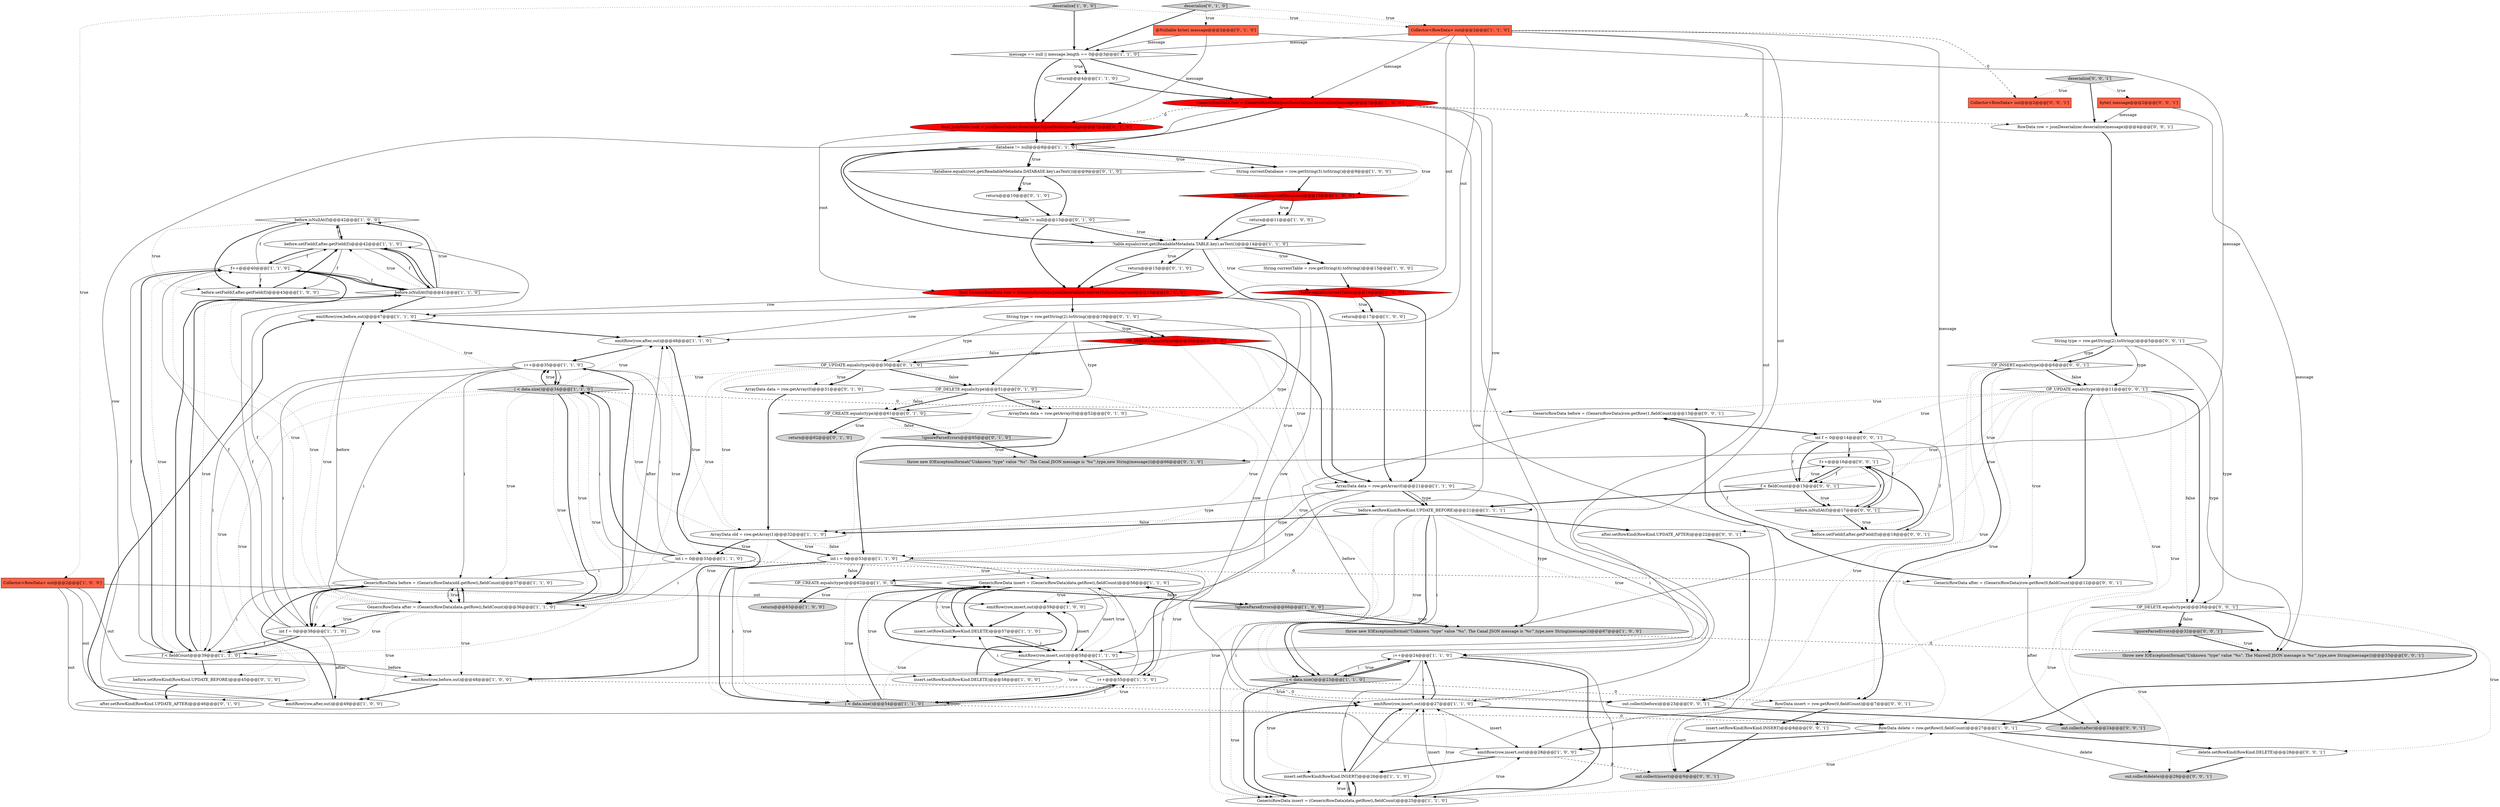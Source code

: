 digraph {
33 [style = filled, label = "before.isNullAt(f)@@@42@@@['1', '0', '0']", fillcolor = white, shape = diamond image = "AAA0AAABBB1BBB"];
28 [style = filled, label = "emitRow(row,insert,out)@@@59@@@['1', '0', '0']", fillcolor = white, shape = ellipse image = "AAA0AAABBB1BBB"];
80 [style = filled, label = "delete.setRowKind(RowKind.DELETE)@@@28@@@['0', '0', '1']", fillcolor = white, shape = ellipse image = "AAA0AAABBB3BBB"];
93 [style = filled, label = "int f = 0@@@14@@@['0', '0', '1']", fillcolor = white, shape = ellipse image = "AAA0AAABBB3BBB"];
39 [style = filled, label = "RowData delete = row.getRow(0,fieldCount)@@@27@@@['1', '0', '1']", fillcolor = white, shape = ellipse image = "AAA0AAABBB1BBB"];
23 [style = filled, label = "return@@@4@@@['1', '1', '0']", fillcolor = white, shape = ellipse image = "AAA0AAABBB1BBB"];
56 [style = filled, label = "throw new IOException(format(\"Unknown \"type\" value \"%s\". The Canal JSON message is '%s'\",type,new String(message)))@@@66@@@['0', '1', '0']", fillcolor = lightgray, shape = ellipse image = "AAA0AAABBB2BBB"];
25 [style = filled, label = "String currentTable = row.getString(4).toString()@@@15@@@['1', '0', '0']", fillcolor = white, shape = ellipse image = "AAA0AAABBB1BBB"];
27 [style = filled, label = "emitRow(row,insert,out)@@@28@@@['1', '0', '0']", fillcolor = white, shape = ellipse image = "AAA0AAABBB1BBB"];
15 [style = filled, label = "i++@@@35@@@['1', '1', '0']", fillcolor = white, shape = ellipse image = "AAA0AAABBB1BBB"];
20 [style = filled, label = "return@@@11@@@['1', '0', '0']", fillcolor = white, shape = ellipse image = "AAA0AAABBB1BBB"];
30 [style = filled, label = "emitRow(row,before,out)@@@48@@@['1', '0', '0']", fillcolor = white, shape = ellipse image = "AAA0AAABBB1BBB"];
26 [style = filled, label = "emitRow(row,after,out)@@@48@@@['1', '1', '0']", fillcolor = white, shape = ellipse image = "AAA0AAABBB1BBB"];
45 [style = filled, label = "!database.equals(currentDatabase)@@@10@@@['1', '0', '0']", fillcolor = red, shape = diamond image = "AAA1AAABBB1BBB"];
91 [style = filled, label = "f++@@@16@@@['0', '0', '1']", fillcolor = white, shape = ellipse image = "AAA0AAABBB3BBB"];
88 [style = filled, label = "Collector<RowData> out@@@2@@@['0', '0', '1']", fillcolor = tomato, shape = box image = "AAA0AAABBB3BBB"];
73 [style = filled, label = "OP_DELETE.equals(type)@@@26@@@['0', '0', '1']", fillcolor = white, shape = diamond image = "AAA0AAABBB3BBB"];
61 [style = filled, label = "return@@@10@@@['0', '1', '0']", fillcolor = white, shape = ellipse image = "AAA0AAABBB2BBB"];
19 [style = filled, label = "GenericRowData before = (GenericRowData)old.getRow(i,fieldCount)@@@37@@@['1', '1', '0']", fillcolor = white, shape = ellipse image = "AAA0AAABBB1BBB"];
50 [style = filled, label = "emitRow(row,insert,out)@@@27@@@['1', '1', '0']", fillcolor = white, shape = ellipse image = "AAA0AAABBB1BBB"];
18 [style = filled, label = "before.setRowKind(RowKind.UPDATE_BEFORE)@@@21@@@['1', '1', '1']", fillcolor = white, shape = ellipse image = "AAA0AAABBB1BBB"];
69 [style = filled, label = "table != null@@@13@@@['0', '1', '0']", fillcolor = white, shape = diamond image = "AAA0AAABBB2BBB"];
12 [style = filled, label = "int f = 0@@@38@@@['1', '1', '0']", fillcolor = white, shape = ellipse image = "AAA0AAABBB1BBB"];
21 [style = filled, label = "emitRow(row,insert,out)@@@58@@@['1', '1', '0']", fillcolor = white, shape = ellipse image = "AAA0AAABBB1BBB"];
59 [style = filled, label = "!database.equals(root.get(ReadableMetadata.DATABASE.key).asText())@@@9@@@['0', '1', '0']", fillcolor = white, shape = diamond image = "AAA0AAABBB2BBB"];
46 [style = filled, label = "!table.equals(currentTable)@@@16@@@['1', '0', '0']", fillcolor = red, shape = diamond image = "AAA1AAABBB1BBB"];
49 [style = filled, label = "!table.equals(root.get(ReadableMetadata.TABLE.key).asText())@@@14@@@['1', '1', '0']", fillcolor = white, shape = diamond image = "AAA0AAABBB1BBB"];
67 [style = filled, label = "!ignoreParseErrors@@@65@@@['0', '1', '0']", fillcolor = lightgray, shape = diamond image = "AAA0AAABBB2BBB"];
3 [style = filled, label = "return@@@63@@@['1', '0', '0']", fillcolor = lightgray, shape = ellipse image = "AAA0AAABBB1BBB"];
54 [style = filled, label = "return@@@15@@@['0', '1', '0']", fillcolor = white, shape = ellipse image = "AAA0AAABBB2BBB"];
75 [style = filled, label = "OP_UPDATE.equals(type)@@@11@@@['0', '0', '1']", fillcolor = white, shape = diamond image = "AAA0AAABBB3BBB"];
4 [style = filled, label = "emitRow(row,before,out)@@@47@@@['1', '1', '0']", fillcolor = white, shape = ellipse image = "AAA0AAABBB1BBB"];
5 [style = filled, label = "GenericRowData after = (GenericRowData)data.getRow(i,fieldCount)@@@36@@@['1', '1', '0']", fillcolor = white, shape = ellipse image = "AAA0AAABBB1BBB"];
72 [style = filled, label = "out.collect(before)@@@23@@@['0', '0', '1']", fillcolor = white, shape = ellipse image = "AAA0AAABBB3BBB"];
44 [style = filled, label = "OP_CREATE.equals(type)@@@62@@@['1', '0', '0']", fillcolor = white, shape = diamond image = "AAA0AAABBB1BBB"];
84 [style = filled, label = "RowData insert = row.getRow(0,fieldCount)@@@7@@@['0', '0', '1']", fillcolor = white, shape = ellipse image = "AAA0AAABBB3BBB"];
78 [style = filled, label = "before.setField(f,after.getField(f))@@@18@@@['0', '0', '1']", fillcolor = white, shape = ellipse image = "AAA0AAABBB3BBB"];
40 [style = filled, label = "insert.setRowKind(RowKind.DELETE)@@@57@@@['1', '1', '0']", fillcolor = white, shape = ellipse image = "AAA0AAABBB1BBB"];
66 [style = filled, label = "return@@@62@@@['0', '1', '0']", fillcolor = lightgray, shape = ellipse image = "AAA0AAABBB2BBB"];
24 [style = filled, label = "Collector<RowData> out@@@2@@@['1', '1', '0']", fillcolor = tomato, shape = box image = "AAA0AAABBB1BBB"];
85 [style = filled, label = "deserialize['0', '0', '1']", fillcolor = lightgray, shape = diamond image = "AAA0AAABBB3BBB"];
11 [style = filled, label = "Collector<RowData> out@@@2@@@['1', '0', '0']", fillcolor = tomato, shape = box image = "AAA0AAABBB1BBB"];
81 [style = filled, label = "f < fieldCount@@@15@@@['0', '0', '1']", fillcolor = white, shape = diamond image = "AAA0AAABBB3BBB"];
17 [style = filled, label = "i++@@@24@@@['1', '1', '0']", fillcolor = white, shape = ellipse image = "AAA0AAABBB1BBB"];
14 [style = filled, label = "ArrayData data = row.getArray(0)@@@21@@@['1', '1', '0']", fillcolor = white, shape = ellipse image = "AAA0AAABBB1BBB"];
65 [style = filled, label = "String type = row.getString(2).toString()@@@19@@@['0', '1', '0']", fillcolor = white, shape = ellipse image = "AAA0AAABBB2BBB"];
42 [style = filled, label = "f < fieldCount@@@39@@@['1', '1', '0']", fillcolor = white, shape = diamond image = "AAA0AAABBB1BBB"];
51 [style = filled, label = "insert.setRowKind(RowKind.INSERT)@@@26@@@['1', '1', '0']", fillcolor = white, shape = ellipse image = "AAA0AAABBB1BBB"];
8 [style = filled, label = "deserialize['1', '0', '0']", fillcolor = lightgray, shape = diamond image = "AAA0AAABBB1BBB"];
86 [style = filled, label = "before.isNullAt(f)@@@17@@@['0', '0', '1']", fillcolor = white, shape = diamond image = "AAA0AAABBB3BBB"];
94 [style = filled, label = "out.collect(after)@@@24@@@['0', '0', '1']", fillcolor = lightgray, shape = ellipse image = "AAA0AAABBB3BBB"];
71 [style = filled, label = "final GenericRowData row = (GenericRowData)jsonDeserializer.convertToRowData(root)@@@18@@@['0', '1', '0']", fillcolor = red, shape = ellipse image = "AAA1AAABBB2BBB"];
1 [style = filled, label = "database != null@@@8@@@['1', '1', '0']", fillcolor = white, shape = diamond image = "AAA0AAABBB1BBB"];
53 [style = filled, label = "ArrayData data = row.getArray(0)@@@31@@@['0', '1', '0']", fillcolor = white, shape = ellipse image = "AAA0AAABBB2BBB"];
76 [style = filled, label = "after.setRowKind(RowKind.UPDATE_AFTER)@@@22@@@['0', '0', '1']", fillcolor = white, shape = ellipse image = "AAA0AAABBB3BBB"];
43 [style = filled, label = "before.setField(f,after.getField(f))@@@42@@@['1', '1', '0']", fillcolor = white, shape = ellipse image = "AAA0AAABBB1BBB"];
62 [style = filled, label = "OP_UPDATE.equals(type)@@@30@@@['0', '1', '0']", fillcolor = white, shape = diamond image = "AAA0AAABBB2BBB"];
92 [style = filled, label = "GenericRowData before = (GenericRowData)row.getRow(1,fieldCount)@@@13@@@['0', '0', '1']", fillcolor = white, shape = ellipse image = "AAA0AAABBB3BBB"];
29 [style = filled, label = "String currentDatabase = row.getString(3).toString()@@@9@@@['1', '0', '0']", fillcolor = white, shape = ellipse image = "AAA0AAABBB1BBB"];
10 [style = filled, label = "int i = 0@@@33@@@['1', '1', '0']", fillcolor = white, shape = ellipse image = "AAA0AAABBB1BBB"];
41 [style = filled, label = "emitRow(row,after,out)@@@49@@@['1', '0', '0']", fillcolor = white, shape = ellipse image = "AAA0AAABBB1BBB"];
79 [style = filled, label = "byte(( message@@@2@@@['0', '0', '1']", fillcolor = tomato, shape = box image = "AAA0AAABBB3BBB"];
34 [style = filled, label = "ArrayData old = row.getArray(1)@@@32@@@['1', '1', '0']", fillcolor = white, shape = ellipse image = "AAA0AAABBB1BBB"];
22 [style = filled, label = "GenericRowData insert = (GenericRowData)data.getRow(i,fieldCount)@@@56@@@['1', '1', '0']", fillcolor = white, shape = ellipse image = "AAA0AAABBB1BBB"];
38 [style = filled, label = "message == null || message.length == 0@@@3@@@['1', '1', '0']", fillcolor = white, shape = diamond image = "AAA0AAABBB1BBB"];
2 [style = filled, label = "GenericRowData insert = (GenericRowData)data.getRow(i,fieldCount)@@@25@@@['1', '1', '0']", fillcolor = white, shape = ellipse image = "AAA0AAABBB1BBB"];
58 [style = filled, label = "OP_CREATE.equals(type)@@@61@@@['0', '1', '0']", fillcolor = white, shape = diamond image = "AAA0AAABBB2BBB"];
7 [style = filled, label = "i++@@@55@@@['1', '1', '0']", fillcolor = white, shape = ellipse image = "AAA0AAABBB1BBB"];
31 [style = filled, label = "!ignoreParseErrors@@@66@@@['1', '0', '0']", fillcolor = lightgray, shape = diamond image = "AAA0AAABBB1BBB"];
36 [style = filled, label = "i < data.size()@@@34@@@['1', '1', '0']", fillcolor = lightgray, shape = diamond image = "AAA0AAABBB1BBB"];
52 [style = filled, label = "@Nullable byte(( message@@@2@@@['0', '1', '0']", fillcolor = tomato, shape = box image = "AAA0AAABBB2BBB"];
82 [style = filled, label = "!ignoreParseErrors@@@32@@@['0', '0', '1']", fillcolor = lightgray, shape = diamond image = "AAA0AAABBB3BBB"];
55 [style = filled, label = "after.setRowKind(RowKind.UPDATE_AFTER)@@@46@@@['0', '1', '0']", fillcolor = white, shape = ellipse image = "AAA0AAABBB2BBB"];
68 [style = filled, label = "ArrayData data = row.getArray(0)@@@52@@@['0', '1', '0']", fillcolor = white, shape = ellipse image = "AAA0AAABBB2BBB"];
89 [style = filled, label = "GenericRowData after = (GenericRowData)row.getRow(0,fieldCount)@@@12@@@['0', '0', '1']", fillcolor = white, shape = ellipse image = "AAA0AAABBB3BBB"];
83 [style = filled, label = "insert.setRowKind(RowKind.INSERT)@@@8@@@['0', '0', '1']", fillcolor = white, shape = ellipse image = "AAA0AAABBB3BBB"];
64 [style = filled, label = "OP_INSERT.equals(type)@@@20@@@['0', '1', '0']", fillcolor = red, shape = diamond image = "AAA1AAABBB2BBB"];
6 [style = filled, label = "before.setField(f,after.getField(f))@@@43@@@['1', '0', '0']", fillcolor = white, shape = ellipse image = "AAA0AAABBB1BBB"];
57 [style = filled, label = "final JsonNode root = jsonDeserializer.deserializeToJsonNode(message)@@@7@@@['0', '1', '0']", fillcolor = red, shape = ellipse image = "AAA1AAABBB2BBB"];
0 [style = filled, label = "i < data.size()@@@54@@@['1', '1', '0']", fillcolor = lightgray, shape = diamond image = "AAA0AAABBB1BBB"];
48 [style = filled, label = "insert.setRowKind(RowKind.DELETE)@@@58@@@['1', '0', '0']", fillcolor = white, shape = ellipse image = "AAA0AAABBB1BBB"];
37 [style = filled, label = "return@@@17@@@['1', '0', '0']", fillcolor = white, shape = ellipse image = "AAA0AAABBB1BBB"];
70 [style = filled, label = "before.setRowKind(RowKind.UPDATE_BEFORE)@@@45@@@['0', '1', '0']", fillcolor = white, shape = ellipse image = "AAA0AAABBB2BBB"];
95 [style = filled, label = "String type = row.getString(2).toString()@@@5@@@['0', '0', '1']", fillcolor = white, shape = ellipse image = "AAA0AAABBB3BBB"];
90 [style = filled, label = "out.collect(insert)@@@9@@@['0', '0', '1']", fillcolor = lightgray, shape = ellipse image = "AAA0AAABBB3BBB"];
32 [style = filled, label = "GenericRowData row = (GenericRowData)jsonDeserializer.deserialize(message)@@@7@@@['1', '0', '0']", fillcolor = red, shape = ellipse image = "AAA1AAABBB1BBB"];
35 [style = filled, label = "i < data.size()@@@23@@@['1', '1', '0']", fillcolor = lightgray, shape = diamond image = "AAA0AAABBB1BBB"];
77 [style = filled, label = "throw new IOException(format(\"Unknown \"type\" value \"%s\". The Maxwell JSON message is '%s'\",type,new String(message)))@@@33@@@['0', '0', '1']", fillcolor = lightgray, shape = ellipse image = "AAA0AAABBB3BBB"];
74 [style = filled, label = "out.collect(delete)@@@29@@@['0', '0', '1']", fillcolor = lightgray, shape = ellipse image = "AAA0AAABBB3BBB"];
96 [style = filled, label = "OP_INSERT.equals(type)@@@6@@@['0', '0', '1']", fillcolor = white, shape = diamond image = "AAA0AAABBB3BBB"];
16 [style = filled, label = "before.isNullAt(f)@@@41@@@['1', '1', '0']", fillcolor = white, shape = diamond image = "AAA0AAABBB1BBB"];
60 [style = filled, label = "deserialize['0', '1', '0']", fillcolor = lightgray, shape = diamond image = "AAA0AAABBB2BBB"];
13 [style = filled, label = "f++@@@40@@@['1', '1', '0']", fillcolor = white, shape = ellipse image = "AAA0AAABBB1BBB"];
9 [style = filled, label = "int i = 0@@@53@@@['1', '1', '0']", fillcolor = white, shape = ellipse image = "AAA0AAABBB1BBB"];
87 [style = filled, label = "RowData row = jsonDeserializer.deserialize(message)@@@4@@@['0', '0', '1']", fillcolor = white, shape = ellipse image = "AAA0AAABBB3BBB"];
47 [style = filled, label = "throw new IOException(format(\"Unknown \"type\" value \"%s\". The Canal JSON message is '%s'\",type,new String(message)))@@@67@@@['1', '0', '0']", fillcolor = lightgray, shape = ellipse image = "AAA0AAABBB1BBB"];
63 [style = filled, label = "OP_DELETE.equals(type)@@@51@@@['0', '1', '0']", fillcolor = white, shape = diamond image = "AAA0AAABBB2BBB"];
46->37 [style = dotted, label="true"];
18->35 [style = solid, label="i"];
32->41 [style = solid, label="row"];
73->80 [style = dotted, label="true"];
21->48 [style = bold, label=""];
81->86 [style = dotted, label="true"];
70->55 [style = bold, label=""];
22->21 [style = solid, label="insert"];
12->41 [style = solid, label="after"];
15->19 [style = solid, label="i"];
29->45 [style = bold, label=""];
23->57 [style = bold, label=""];
89->92 [style = bold, label=""];
5->13 [style = dotted, label="true"];
96->75 [style = dotted, label="false"];
51->50 [style = bold, label=""];
62->53 [style = bold, label=""];
73->39 [style = bold, label=""];
16->43 [style = bold, label=""];
91->81 [style = bold, label=""];
71->65 [style = bold, label=""];
83->90 [style = bold, label=""];
0->7 [style = dotted, label="true"];
17->35 [style = bold, label=""];
62->53 [style = dotted, label="true"];
65->62 [style = solid, label="type"];
64->18 [style = dotted, label="true"];
7->0 [style = bold, label=""];
87->95 [style = bold, label=""];
5->26 [style = solid, label="after"];
13->16 [style = bold, label=""];
8->38 [style = bold, label=""];
5->4 [style = dotted, label="true"];
38->57 [style = bold, label=""];
60->52 [style = dotted, label="true"];
43->13 [style = bold, label=""];
49->25 [style = bold, label=""];
5->42 [style = dotted, label="true"];
14->44 [style = solid, label="type"];
2->27 [style = dotted, label="true"];
38->23 [style = dotted, label="true"];
1->59 [style = bold, label=""];
14->18 [style = bold, label=""];
42->16 [style = dotted, label="true"];
58->67 [style = bold, label=""];
49->54 [style = bold, label=""];
18->34 [style = dotted, label="false"];
63->68 [style = dotted, label="true"];
40->21 [style = bold, label=""];
15->36 [style = bold, label=""];
10->5 [style = solid, label="i"];
33->6 [style = dotted, label="true"];
24->88 [style = dashed, label="0"];
82->77 [style = bold, label=""];
50->17 [style = bold, label=""];
81->91 [style = dotted, label="true"];
23->32 [style = bold, label=""];
42->16 [style = bold, label=""];
73->82 [style = dotted, label="false"];
36->19 [style = dotted, label="true"];
60->38 [style = bold, label=""];
51->50 [style = solid, label="i"];
58->66 [style = bold, label=""];
5->19 [style = bold, label=""];
24->21 [style = solid, label="out"];
92->72 [style = solid, label="before"];
52->38 [style = solid, label="message"];
5->16 [style = dotted, label="true"];
19->4 [style = solid, label="before"];
96->90 [style = dotted, label="true"];
59->69 [style = bold, label=""];
9->22 [style = dotted, label="true"];
44->31 [style = bold, label=""];
24->32 [style = solid, label="message"];
42->13 [style = bold, label=""];
95->73 [style = solid, label="type"];
7->22 [style = solid, label="i"];
58->67 [style = dotted, label="false"];
45->49 [style = bold, label=""];
36->92 [style = dashed, label="0"];
36->42 [style = dotted, label="true"];
39->27 [style = bold, label=""];
15->12 [style = solid, label="i"];
34->9 [style = dotted, label="false"];
7->40 [style = solid, label="i"];
63->58 [style = bold, label=""];
19->12 [style = solid, label="i"];
19->42 [style = solid, label="i"];
85->88 [style = dotted, label="true"];
55->4 [style = bold, label=""];
5->12 [style = bold, label=""];
62->10 [style = dotted, label="true"];
35->84 [style = dashed, label="0"];
63->9 [style = dotted, label="true"];
64->62 [style = dotted, label="false"];
64->14 [style = dotted, label="true"];
10->36 [style = solid, label="i"];
36->70 [style = dotted, label="true"];
73->82 [style = bold, label=""];
18->35 [style = dotted, label="true"];
34->9 [style = bold, label=""];
41->19 [style = bold, label=""];
2->51 [style = bold, label=""];
65->56 [style = solid, label="type"];
14->18 [style = solid, label="type"];
57->1 [style = bold, label=""];
12->16 [style = solid, label="f"];
19->5 [style = bold, label=""];
95->96 [style = solid, label="type"];
43->6 [style = solid, label="f"];
75->18 [style = dotted, label="true"];
0->21 [style = dotted, label="true"];
2->39 [style = dotted, label="true"];
53->34 [style = bold, label=""];
26->15 [style = bold, label=""];
15->36 [style = solid, label="i"];
32->87 [style = dashed, label="0"];
54->71 [style = bold, label=""];
44->3 [style = dotted, label="true"];
43->16 [style = bold, label=""];
30->41 [style = bold, label=""];
79->77 [style = solid, label="message"];
42->70 [style = bold, label=""];
71->4 [style = solid, label="row"];
49->54 [style = dotted, label="true"];
75->92 [style = dotted, label="true"];
1->59 [style = dotted, label="true"];
24->38 [style = solid, label="message"];
57->71 [style = solid, label="root"];
86->78 [style = bold, label=""];
67->56 [style = bold, label=""];
16->33 [style = bold, label=""];
43->33 [style = solid, label="f"];
9->44 [style = bold, label=""];
13->43 [style = solid, label="f"];
12->42 [style = solid, label="f"];
21->28 [style = solid, label="insert"];
64->14 [style = bold, label=""];
48->28 [style = bold, label=""];
49->46 [style = dotted, label="true"];
13->6 [style = solid, label="f"];
5->41 [style = dotted, label="true"];
18->34 [style = bold, label=""];
62->36 [style = dotted, label="true"];
78->91 [style = bold, label=""];
34->10 [style = dotted, label="true"];
35->2 [style = bold, label=""];
64->35 [style = dotted, label="true"];
45->20 [style = bold, label=""];
2->50 [style = solid, label="insert"];
7->22 [style = bold, label=""];
32->1 [style = bold, label=""];
75->73 [style = bold, label=""];
36->5 [style = bold, label=""];
63->0 [style = dotted, label="true"];
9->7 [style = solid, label="i"];
16->4 [style = bold, label=""];
10->19 [style = solid, label="i"];
18->2 [style = dotted, label="true"];
36->26 [style = dotted, label="true"];
0->40 [style = dotted, label="true"];
9->22 [style = solid, label="i"];
9->0 [style = bold, label=""];
65->64 [style = bold, label=""];
63->58 [style = dotted, label="false"];
36->15 [style = bold, label=""];
82->77 [style = dotted, label="true"];
62->63 [style = bold, label=""];
38->23 [style = bold, label=""];
71->21 [style = solid, label="row"];
49->25 [style = dotted, label="true"];
10->36 [style = bold, label=""];
1->29 [style = dotted, label="true"];
37->14 [style = bold, label=""];
80->74 [style = bold, label=""];
69->71 [style = bold, label=""];
35->50 [style = dotted, label="true"];
51->2 [style = solid, label="i"];
84->83 [style = bold, label=""];
96->84 [style = dotted, label="true"];
39->80 [style = bold, label=""];
13->42 [style = solid, label="f"];
6->43 [style = bold, label=""];
5->19 [style = dotted, label="true"];
35->51 [style = dotted, label="true"];
84->90 [style = solid, label="insert"];
39->74 [style = solid, label="delete"];
17->35 [style = solid, label="i"];
12->42 [style = bold, label=""];
24->26 [style = solid, label="out"];
40->22 [style = bold, label=""];
18->2 [style = solid, label="i"];
43->16 [style = solid, label="f"];
75->89 [style = dotted, label="true"];
16->43 [style = dotted, label="true"];
52->57 [style = solid, label="message"];
95->77 [style = solid, label="type"];
79->87 [style = solid, label="message"];
44->3 [style = bold, label=""];
7->21 [style = solid, label="i"];
95->75 [style = solid, label="type"];
11->27 [style = solid, label="out"];
46->37 [style = bold, label=""];
16->33 [style = dotted, label="true"];
75->76 [style = dotted, label="true"];
91->86 [style = solid, label="f"];
36->55 [style = dotted, label="true"];
91->78 [style = solid, label="f"];
49->71 [style = bold, label=""];
17->2 [style = bold, label=""];
93->81 [style = solid, label="f"];
68->9 [style = bold, label=""];
46->14 [style = bold, label=""];
5->26 [style = dotted, label="true"];
31->47 [style = bold, label=""];
18->17 [style = dotted, label="true"];
89->94 [style = solid, label="after"];
92->93 [style = bold, label=""];
65->63 [style = solid, label="type"];
86->91 [style = bold, label=""];
22->21 [style = dotted, label="true"];
40->21 [style = solid, label="i"];
31->47 [style = dotted, label="true"];
17->51 [style = solid, label="i"];
65->64 [style = solid, label="type"];
61->69 [style = bold, label=""];
32->27 [style = solid, label="row"];
58->66 [style = dotted, label="true"];
8->24 [style = dotted, label="true"];
93->91 [style = solid, label="f"];
30->72 [style = dashed, label="0"];
32->30 [style = solid, label="row"];
51->2 [style = bold, label=""];
34->15 [style = dotted, label="true"];
8->11 [style = dotted, label="true"];
20->49 [style = bold, label=""];
81->18 [style = bold, label=""];
9->7 [style = dotted, label="true"];
1->29 [style = bold, label=""];
24->4 [style = solid, label="out"];
75->72 [style = dotted, label="true"];
14->34 [style = solid, label="type"];
33->6 [style = bold, label=""];
11->41 [style = solid, label="out"];
0->39 [style = dashed, label="0"];
36->4 [style = dotted, label="true"];
36->12 [style = dotted, label="true"];
15->5 [style = bold, label=""];
85->87 [style = bold, label=""];
10->89 [style = dashed, label="0"];
67->56 [style = dotted, label="true"];
19->5 [style = solid, label="i"];
96->84 [style = bold, label=""];
35->17 [style = dotted, label="true"];
17->2 [style = solid, label="i"];
72->94 [style = bold, label=""];
71->26 [style = solid, label="row"];
2->51 [style = dotted, label="true"];
9->44 [style = dotted, label="false"];
9->0 [style = solid, label="i"];
93->86 [style = solid, label="f"];
60->24 [style = dotted, label="true"];
1->69 [style = bold, label=""];
47->77 [style = dashed, label="0"];
49->14 [style = bold, label=""];
69->49 [style = dotted, label="true"];
91->81 [style = solid, label="f"];
5->12 [style = dotted, label="true"];
59->61 [style = bold, label=""];
75->89 [style = bold, label=""];
62->63 [style = dotted, label="false"];
35->2 [style = dotted, label="true"];
18->35 [style = bold, label=""];
65->58 [style = solid, label="type"];
27->51 [style = bold, label=""];
2->50 [style = dotted, label="true"];
96->75 [style = bold, label=""];
1->45 [style = dotted, label="true"];
24->47 [style = solid, label="message"];
59->61 [style = dotted, label="true"];
19->12 [style = bold, label=""];
52->56 [style = solid, label="message"];
18->17 [style = solid, label="i"];
11->28 [style = solid, label="out"];
15->42 [style = solid, label="i"];
86->78 [style = dotted, label="true"];
1->49 [style = bold, label=""];
24->50 [style = solid, label="out"];
50->39 [style = bold, label=""];
38->32 [style = bold, label=""];
93->78 [style = solid, label="f"];
0->7 [style = bold, label=""];
96->83 [style = dotted, label="true"];
14->9 [style = solid, label="type"];
75->73 [style = dotted, label="false"];
12->43 [style = solid, label="f"];
35->17 [style = bold, label=""];
50->27 [style = solid, label="insert"];
13->16 [style = solid, label="f"];
73->74 [style = dotted, label="true"];
21->7 [style = bold, label=""];
5->30 [style = dotted, label="true"];
71->50 [style = solid, label="row"];
16->13 [style = bold, label=""];
9->0 [style = dotted, label="true"];
13->42 [style = bold, label=""];
75->93 [style = dotted, label="true"];
36->15 [style = dotted, label="true"];
34->36 [style = dotted, label="true"];
85->79 [style = dotted, label="true"];
45->20 [style = dotted, label="true"];
15->5 [style = solid, label="i"];
75->94 [style = dotted, label="true"];
42->30 [style = solid, label="before"];
32->57 [style = dashed, label="0"];
27->90 [style = dashed, label="0"];
64->62 [style = bold, label=""];
10->15 [style = solid, label="i"];
33->43 [style = bold, label=""];
81->86 [style = bold, label=""];
44->31 [style = dotted, label="false"];
22->48 [style = dotted, label="true"];
11->30 [style = solid, label="out"];
32->28 [style = solid, label="row"];
69->49 [style = bold, label=""];
22->40 [style = bold, label=""];
34->5 [style = dotted, label="true"];
13->33 [style = solid, label="f"];
28->40 [style = bold, label=""];
75->81 [style = dotted, label="true"];
22->21 [style = bold, label=""];
17->50 [style = solid, label="i"];
22->28 [style = dotted, label="true"];
4->26 [style = bold, label=""];
7->0 [style = solid, label="i"];
62->34 [style = dotted, label="true"];
22->40 [style = dotted, label="true"];
25->46 [style = bold, label=""];
40->22 [style = solid, label="i"];
93->81 [style = bold, label=""];
2->50 [style = bold, label=""];
34->10 [style = bold, label=""];
18->76 [style = bold, label=""];
0->22 [style = dotted, label="true"];
26->30 [style = bold, label=""];
76->72 [style = bold, label=""];
12->13 [style = solid, label="f"];
14->47 [style = solid, label="type"];
63->68 [style = bold, label=""];
0->22 [style = bold, label=""];
95->96 [style = bold, label=""];
36->5 [style = dotted, label="true"];
73->39 [style = dotted, label="true"];
42->13 [style = dotted, label="true"];
}
